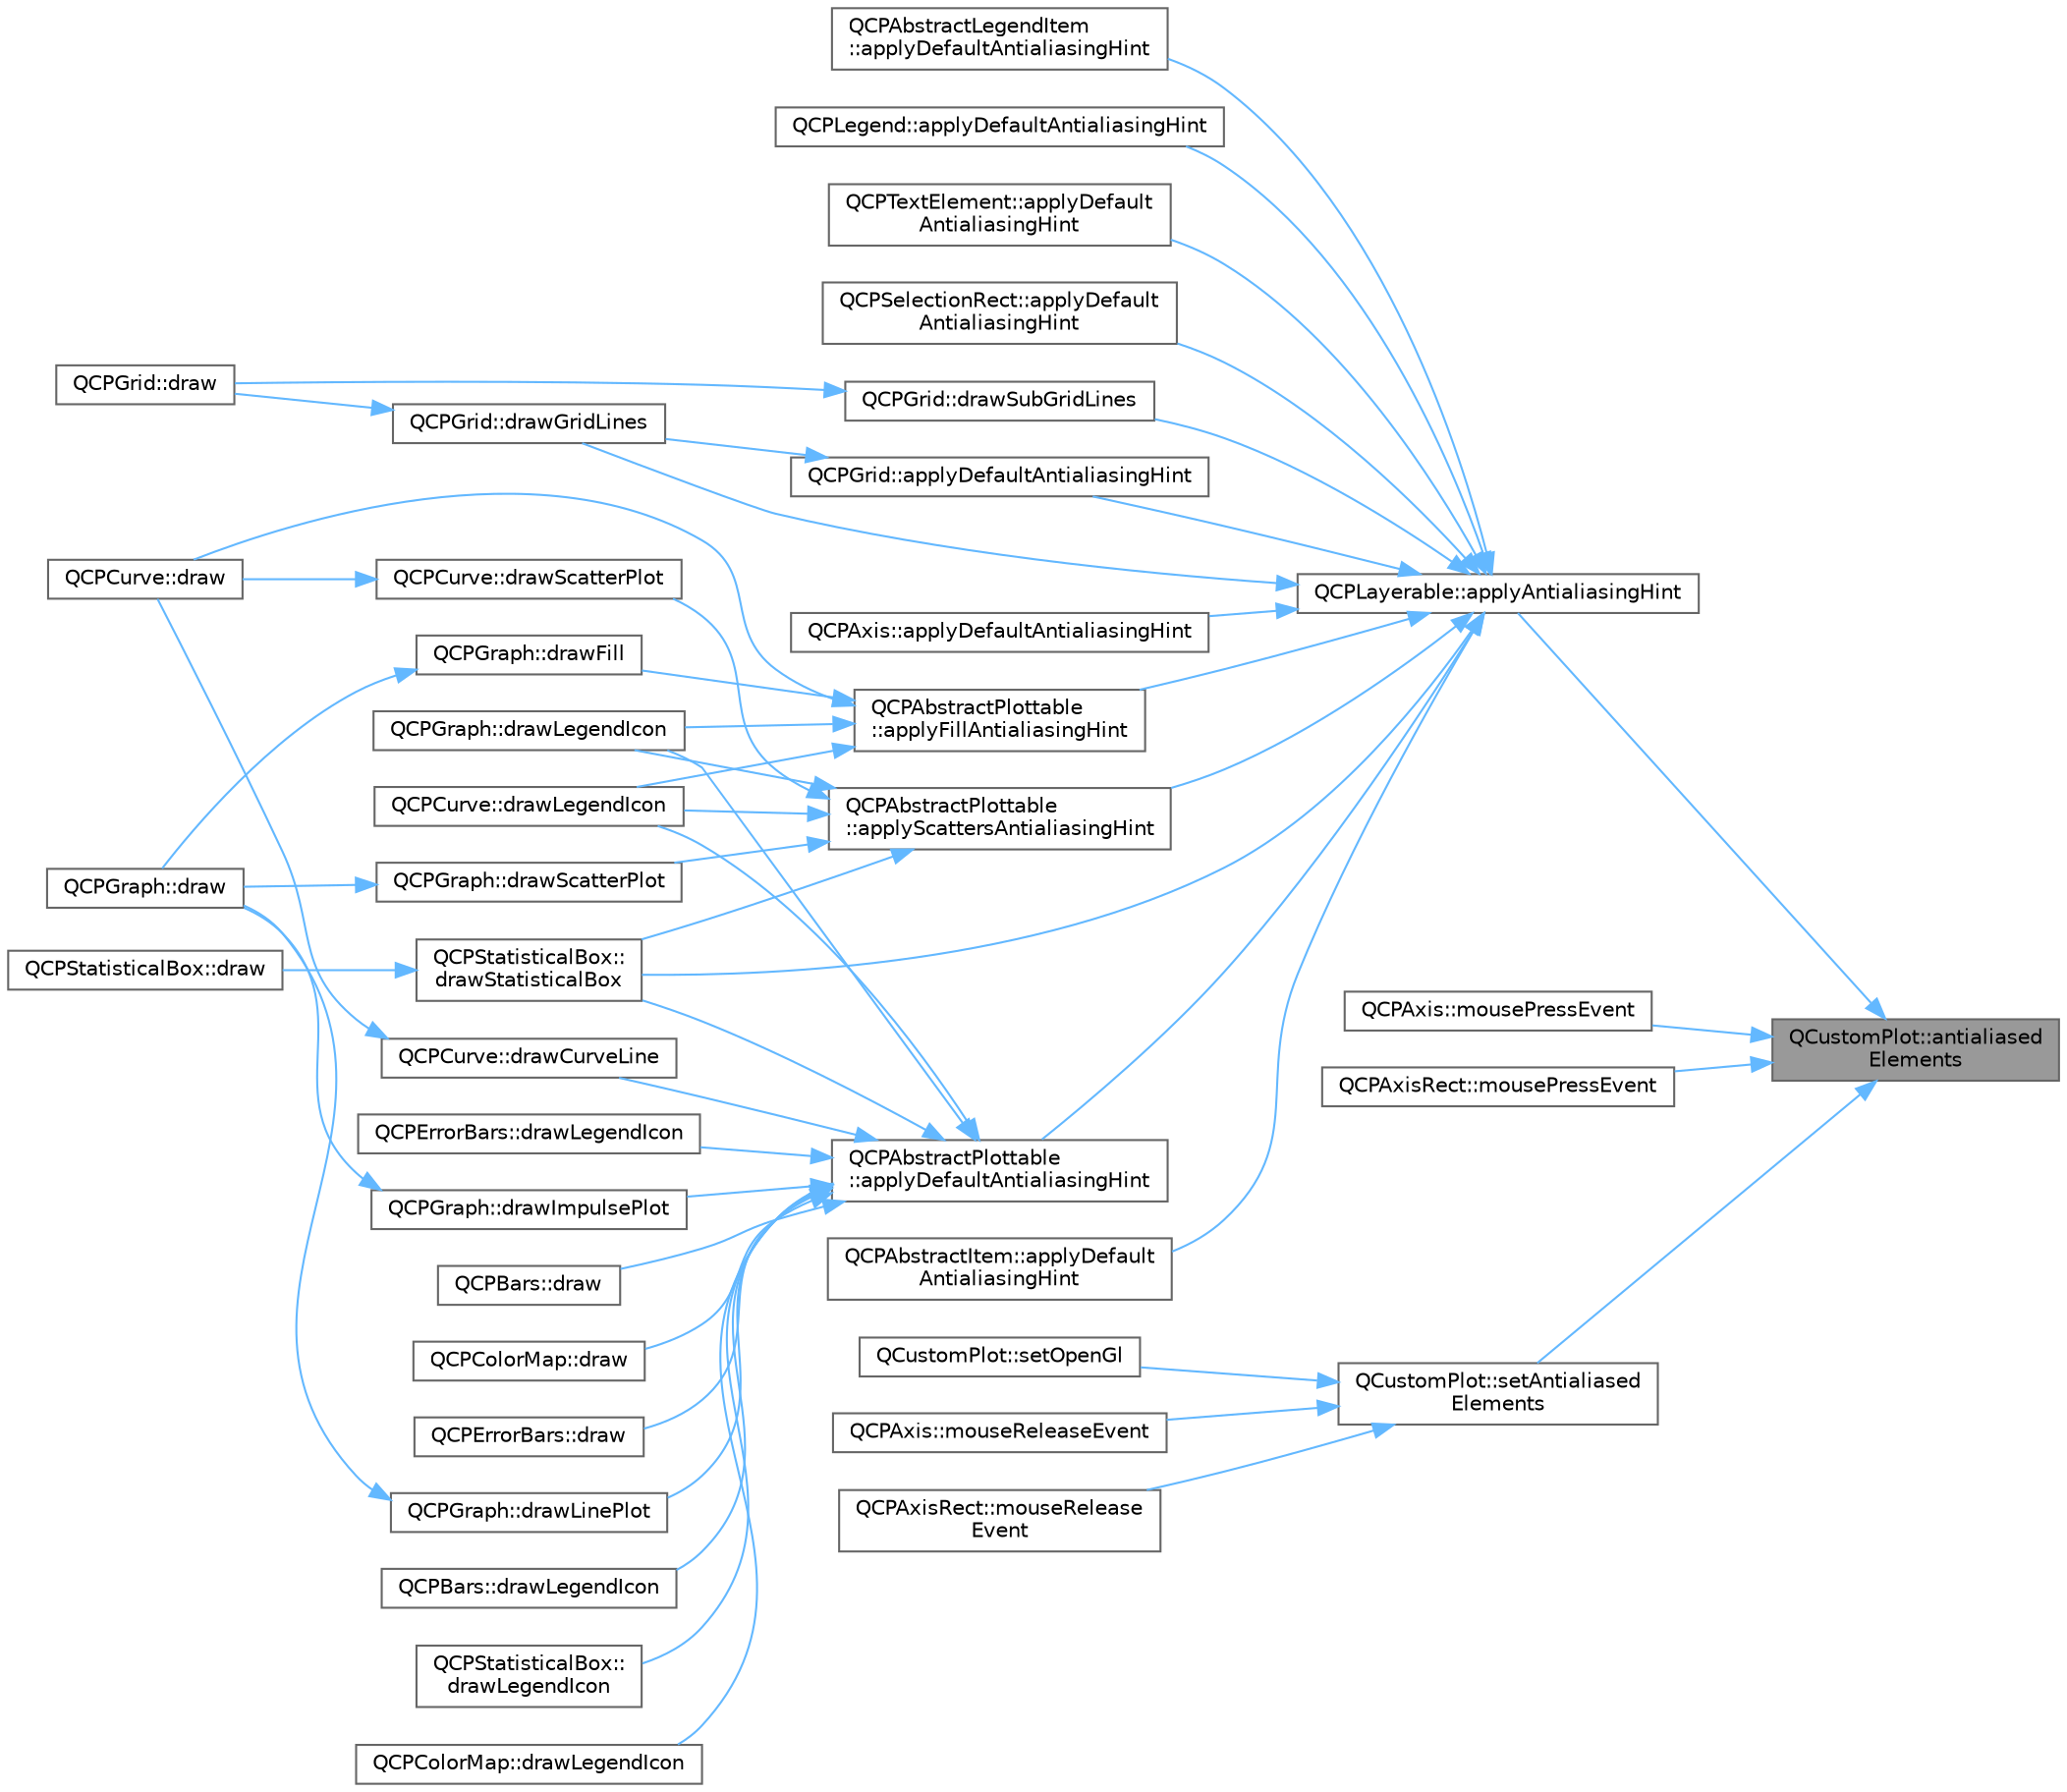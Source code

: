 digraph "QCustomPlot::antialiasedElements"
{
 // LATEX_PDF_SIZE
  bgcolor="transparent";
  edge [fontname=Helvetica,fontsize=10,labelfontname=Helvetica,labelfontsize=10];
  node [fontname=Helvetica,fontsize=10,shape=box,height=0.2,width=0.4];
  rankdir="RL";
  Node1 [label="QCustomPlot::antialiased\lElements",height=0.2,width=0.4,color="gray40", fillcolor="grey60", style="filled", fontcolor="black",tooltip=" "];
  Node1 -> Node2 [dir="back",color="steelblue1",style="solid"];
  Node2 [label="QCPLayerable::applyAntialiasingHint",height=0.2,width=0.4,color="grey40", fillcolor="white", style="filled",URL="$class_q_c_p_layerable.html#acb663e375d2d36dc5c55021ee5a2119b",tooltip=" "];
  Node2 -> Node3 [dir="back",color="steelblue1",style="solid"];
  Node3 [label="QCPSelectionRect::applyDefault\lAntialiasingHint",height=0.2,width=0.4,color="grey40", fillcolor="white", style="filled",URL="$class_q_c_p_selection_rect.html#aa854697618e16037ba9c73056abfb9bf",tooltip=" "];
  Node2 -> Node4 [dir="back",color="steelblue1",style="solid"];
  Node4 [label="QCPGrid::applyDefaultAntialiasingHint",height=0.2,width=0.4,color="grey40", fillcolor="white", style="filled",URL="$class_q_c_p_grid.html#a64fa48e16b4629f5df2a5029ab6e761c",tooltip=" "];
  Node4 -> Node5 [dir="back",color="steelblue1",style="solid"];
  Node5 [label="QCPGrid::drawGridLines",height=0.2,width=0.4,color="grey40", fillcolor="white", style="filled",URL="$class_q_c_p_grid.html#aee4e95d54acabbe298d6dda0dd86c0a4",tooltip=" "];
  Node5 -> Node6 [dir="back",color="steelblue1",style="solid"];
  Node6 [label="QCPGrid::draw",height=0.2,width=0.4,color="grey40", fillcolor="white", style="filled",URL="$class_q_c_p_grid.html#aad9a312d998e2d170956334d4cb80be2",tooltip=" "];
  Node2 -> Node7 [dir="back",color="steelblue1",style="solid"];
  Node7 [label="QCPAxis::applyDefaultAntialiasingHint",height=0.2,width=0.4,color="grey40", fillcolor="white", style="filled",URL="$class_q_c_p_axis.html#adbaeffcdc2707f2bd5dc1bbd11236770",tooltip=" "];
  Node2 -> Node8 [dir="back",color="steelblue1",style="solid"];
  Node8 [label="QCPAbstractPlottable\l::applyDefaultAntialiasingHint",height=0.2,width=0.4,color="grey40", fillcolor="white", style="filled",URL="$class_q_c_p_abstract_plottable.html#ac032077fb0db93d6faa3273d02363398",tooltip=" "];
  Node8 -> Node9 [dir="back",color="steelblue1",style="solid"];
  Node9 [label="QCPBars::draw",height=0.2,width=0.4,color="grey40", fillcolor="white", style="filled",URL="$class_q_c_p_bars.html#aa267c20650d55084c3f47cb2f8fac9dc",tooltip=" "];
  Node8 -> Node10 [dir="back",color="steelblue1",style="solid"];
  Node10 [label="QCPColorMap::draw",height=0.2,width=0.4,color="grey40", fillcolor="white", style="filled",URL="$class_q_c_p_color_map.html#a6b628014d2939368935efd0a788648c8",tooltip=" "];
  Node8 -> Node11 [dir="back",color="steelblue1",style="solid"];
  Node11 [label="QCPErrorBars::draw",height=0.2,width=0.4,color="grey40", fillcolor="white", style="filled",URL="$class_q_c_p_error_bars.html#a801e85931372abf2a1034bfb2eac5cd2",tooltip=" "];
  Node8 -> Node12 [dir="back",color="steelblue1",style="solid"];
  Node12 [label="QCPCurve::drawCurveLine",height=0.2,width=0.4,color="grey40", fillcolor="white", style="filled",URL="$class_q_c_p_curve.html#aa4d7415f7c69eb7820263941f7d88e2c",tooltip=" "];
  Node12 -> Node13 [dir="back",color="steelblue1",style="solid"];
  Node13 [label="QCPCurve::draw",height=0.2,width=0.4,color="grey40", fillcolor="white", style="filled",URL="$class_q_c_p_curve.html#ac199d41d23865cd68bd7b598308a4433",tooltip=" "];
  Node8 -> Node14 [dir="back",color="steelblue1",style="solid"];
  Node14 [label="QCPGraph::drawImpulsePlot",height=0.2,width=0.4,color="grey40", fillcolor="white", style="filled",URL="$class_q_c_p_graph.html#a217ef6bf6c5689eb1dcbe02187d2cc61",tooltip=" "];
  Node14 -> Node15 [dir="back",color="steelblue1",style="solid"];
  Node15 [label="QCPGraph::draw",height=0.2,width=0.4,color="grey40", fillcolor="white", style="filled",URL="$class_q_c_p_graph.html#a2b0849598f06e834b43ce18cd13bcdc3",tooltip=" "];
  Node8 -> Node16 [dir="back",color="steelblue1",style="solid"];
  Node16 [label="QCPGraph::drawLegendIcon",height=0.2,width=0.4,color="grey40", fillcolor="white", style="filled",URL="$class_q_c_p_graph.html#a6efbab06c400bdb15e28b2d0a4ecc18a",tooltip=" "];
  Node8 -> Node17 [dir="back",color="steelblue1",style="solid"];
  Node17 [label="QCPCurve::drawLegendIcon",height=0.2,width=0.4,color="grey40", fillcolor="white", style="filled",URL="$class_q_c_p_curve.html#aac6e94afbce4002d2cd7793250154e84",tooltip=" "];
  Node8 -> Node18 [dir="back",color="steelblue1",style="solid"];
  Node18 [label="QCPBars::drawLegendIcon",height=0.2,width=0.4,color="grey40", fillcolor="white", style="filled",URL="$class_q_c_p_bars.html#aee7c3e1763fd6b504c45baa8775be7b7",tooltip=" "];
  Node8 -> Node19 [dir="back",color="steelblue1",style="solid"];
  Node19 [label="QCPStatisticalBox::\ldrawLegendIcon",height=0.2,width=0.4,color="grey40", fillcolor="white", style="filled",URL="$class_q_c_p_statistical_box.html#ad286c63a79c21d5231a4b6c6fdbb914f",tooltip=" "];
  Node8 -> Node20 [dir="back",color="steelblue1",style="solid"];
  Node20 [label="QCPColorMap::drawLegendIcon",height=0.2,width=0.4,color="grey40", fillcolor="white", style="filled",URL="$class_q_c_p_color_map.html#adeaa5e262a03b7f021bd1aa6f1e60ce9",tooltip=" "];
  Node8 -> Node21 [dir="back",color="steelblue1",style="solid"];
  Node21 [label="QCPErrorBars::drawLegendIcon",height=0.2,width=0.4,color="grey40", fillcolor="white", style="filled",URL="$class_q_c_p_error_bars.html#a20f5d292e66103f26bca00b11ce417b4",tooltip=" "];
  Node8 -> Node22 [dir="back",color="steelblue1",style="solid"];
  Node22 [label="QCPGraph::drawLinePlot",height=0.2,width=0.4,color="grey40", fillcolor="white", style="filled",URL="$class_q_c_p_graph.html#a4c3edacb2a11064bf2e16b322156aeda",tooltip=" "];
  Node22 -> Node15 [dir="back",color="steelblue1",style="solid"];
  Node8 -> Node23 [dir="back",color="steelblue1",style="solid"];
  Node23 [label="QCPStatisticalBox::\ldrawStatisticalBox",height=0.2,width=0.4,color="grey40", fillcolor="white", style="filled",URL="$class_q_c_p_statistical_box.html#a02dc6b561be8203d460d7263da74b8a9",tooltip=" "];
  Node23 -> Node24 [dir="back",color="steelblue1",style="solid"];
  Node24 [label="QCPStatisticalBox::draw",height=0.2,width=0.4,color="grey40", fillcolor="white", style="filled",URL="$class_q_c_p_statistical_box.html#afcff35fa79728cfe10e80e0702014fea",tooltip=" "];
  Node2 -> Node25 [dir="back",color="steelblue1",style="solid"];
  Node25 [label="QCPAbstractItem::applyDefault\lAntialiasingHint",height=0.2,width=0.4,color="grey40", fillcolor="white", style="filled",URL="$class_q_c_p_abstract_item.html#a5579ce9ec7cad202499886b042448b10",tooltip=" "];
  Node2 -> Node26 [dir="back",color="steelblue1",style="solid"];
  Node26 [label="QCPAbstractLegendItem\l::applyDefaultAntialiasingHint",height=0.2,width=0.4,color="grey40", fillcolor="white", style="filled",URL="$class_q_c_p_abstract_legend_item.html#a6bfbcb9ace779f4f6fe22241c32a67c9",tooltip=" "];
  Node2 -> Node27 [dir="back",color="steelblue1",style="solid"];
  Node27 [label="QCPLegend::applyDefaultAntialiasingHint",height=0.2,width=0.4,color="grey40", fillcolor="white", style="filled",URL="$class_q_c_p_legend.html#a817f75c234f82a2e26643dc0de742095",tooltip=" "];
  Node2 -> Node28 [dir="back",color="steelblue1",style="solid"];
  Node28 [label="QCPTextElement::applyDefault\lAntialiasingHint",height=0.2,width=0.4,color="grey40", fillcolor="white", style="filled",URL="$class_q_c_p_text_element.html#a91f2e4b4a639d9079e89a0030c7ed352",tooltip=" "];
  Node2 -> Node29 [dir="back",color="steelblue1",style="solid"];
  Node29 [label="QCPAbstractPlottable\l::applyFillAntialiasingHint",height=0.2,width=0.4,color="grey40", fillcolor="white", style="filled",URL="$class_q_c_p_abstract_plottable.html#a8d06a59ea23324cce6330ebf2262c0ed",tooltip=" "];
  Node29 -> Node13 [dir="back",color="steelblue1",style="solid"];
  Node29 -> Node30 [dir="back",color="steelblue1",style="solid"];
  Node30 [label="QCPGraph::drawFill",height=0.2,width=0.4,color="grey40", fillcolor="white", style="filled",URL="$class_q_c_p_graph.html#a67c5ea573f604efd8bf121a0b7a380d1",tooltip=" "];
  Node30 -> Node15 [dir="back",color="steelblue1",style="solid"];
  Node29 -> Node16 [dir="back",color="steelblue1",style="solid"];
  Node29 -> Node17 [dir="back",color="steelblue1",style="solid"];
  Node2 -> Node31 [dir="back",color="steelblue1",style="solid"];
  Node31 [label="QCPAbstractPlottable\l::applyScattersAntialiasingHint",height=0.2,width=0.4,color="grey40", fillcolor="white", style="filled",URL="$class_q_c_p_abstract_plottable.html#ac95f26b15a1e5d9c7bd2c0a46d760fc9",tooltip=" "];
  Node31 -> Node16 [dir="back",color="steelblue1",style="solid"];
  Node31 -> Node17 [dir="back",color="steelblue1",style="solid"];
  Node31 -> Node32 [dir="back",color="steelblue1",style="solid"];
  Node32 [label="QCPCurve::drawScatterPlot",height=0.2,width=0.4,color="grey40", fillcolor="white", style="filled",URL="$class_q_c_p_curve.html#a0bea811373c5ee8c67c9c2b4d74ad866",tooltip=" "];
  Node32 -> Node13 [dir="back",color="steelblue1",style="solid"];
  Node31 -> Node33 [dir="back",color="steelblue1",style="solid"];
  Node33 [label="QCPGraph::drawScatterPlot",height=0.2,width=0.4,color="grey40", fillcolor="white", style="filled",URL="$class_q_c_p_graph.html#abeb0bbe81026c024bf3d508d13cf5e0e",tooltip=" "];
  Node33 -> Node15 [dir="back",color="steelblue1",style="solid"];
  Node31 -> Node23 [dir="back",color="steelblue1",style="solid"];
  Node2 -> Node5 [dir="back",color="steelblue1",style="solid"];
  Node2 -> Node23 [dir="back",color="steelblue1",style="solid"];
  Node2 -> Node34 [dir="back",color="steelblue1",style="solid"];
  Node34 [label="QCPGrid::drawSubGridLines",height=0.2,width=0.4,color="grey40", fillcolor="white", style="filled",URL="$class_q_c_p_grid.html#a751ce8aef815bcc9193432a30c8b6b6e",tooltip=" "];
  Node34 -> Node6 [dir="back",color="steelblue1",style="solid"];
  Node1 -> Node35 [dir="back",color="steelblue1",style="solid"];
  Node35 [label="QCPAxis::mousePressEvent",height=0.2,width=0.4,color="grey40", fillcolor="white", style="filled",URL="$class_q_c_p_axis.html#ac89c068873ee9197a5d2af715bdc1105",tooltip=" "];
  Node1 -> Node36 [dir="back",color="steelblue1",style="solid"];
  Node36 [label="QCPAxisRect::mousePressEvent",height=0.2,width=0.4,color="grey40", fillcolor="white", style="filled",URL="$class_q_c_p_axis_rect.html#aa9a7c807eaa4666870ac94aa6abc4dde",tooltip=" "];
  Node1 -> Node37 [dir="back",color="steelblue1",style="solid"];
  Node37 [label="QCustomPlot::setAntialiased\lElements",height=0.2,width=0.4,color="grey40", fillcolor="white", style="filled",URL="$class_q_custom_plot.html#af6f91e5eab1be85f67c556e98c3745e8",tooltip=" "];
  Node37 -> Node38 [dir="back",color="steelblue1",style="solid"];
  Node38 [label="QCPAxis::mouseReleaseEvent",height=0.2,width=0.4,color="grey40", fillcolor="white", style="filled",URL="$class_q_c_p_axis.html#a35663b938ad83e91c0b8e59dbc8c6b18",tooltip=" "];
  Node37 -> Node39 [dir="back",color="steelblue1",style="solid"];
  Node39 [label="QCPAxisRect::mouseRelease\lEvent",height=0.2,width=0.4,color="grey40", fillcolor="white", style="filled",URL="$class_q_c_p_axis_rect.html#a6c89b988d3a0b93c0878f0ebdb5037f4",tooltip=" "];
  Node37 -> Node40 [dir="back",color="steelblue1",style="solid"];
  Node40 [label="QCustomPlot::setOpenGl",height=0.2,width=0.4,color="grey40", fillcolor="white", style="filled",URL="$class_q_custom_plot.html#a7db1adc09016329f3aef7c60da935789",tooltip=" "];
}

